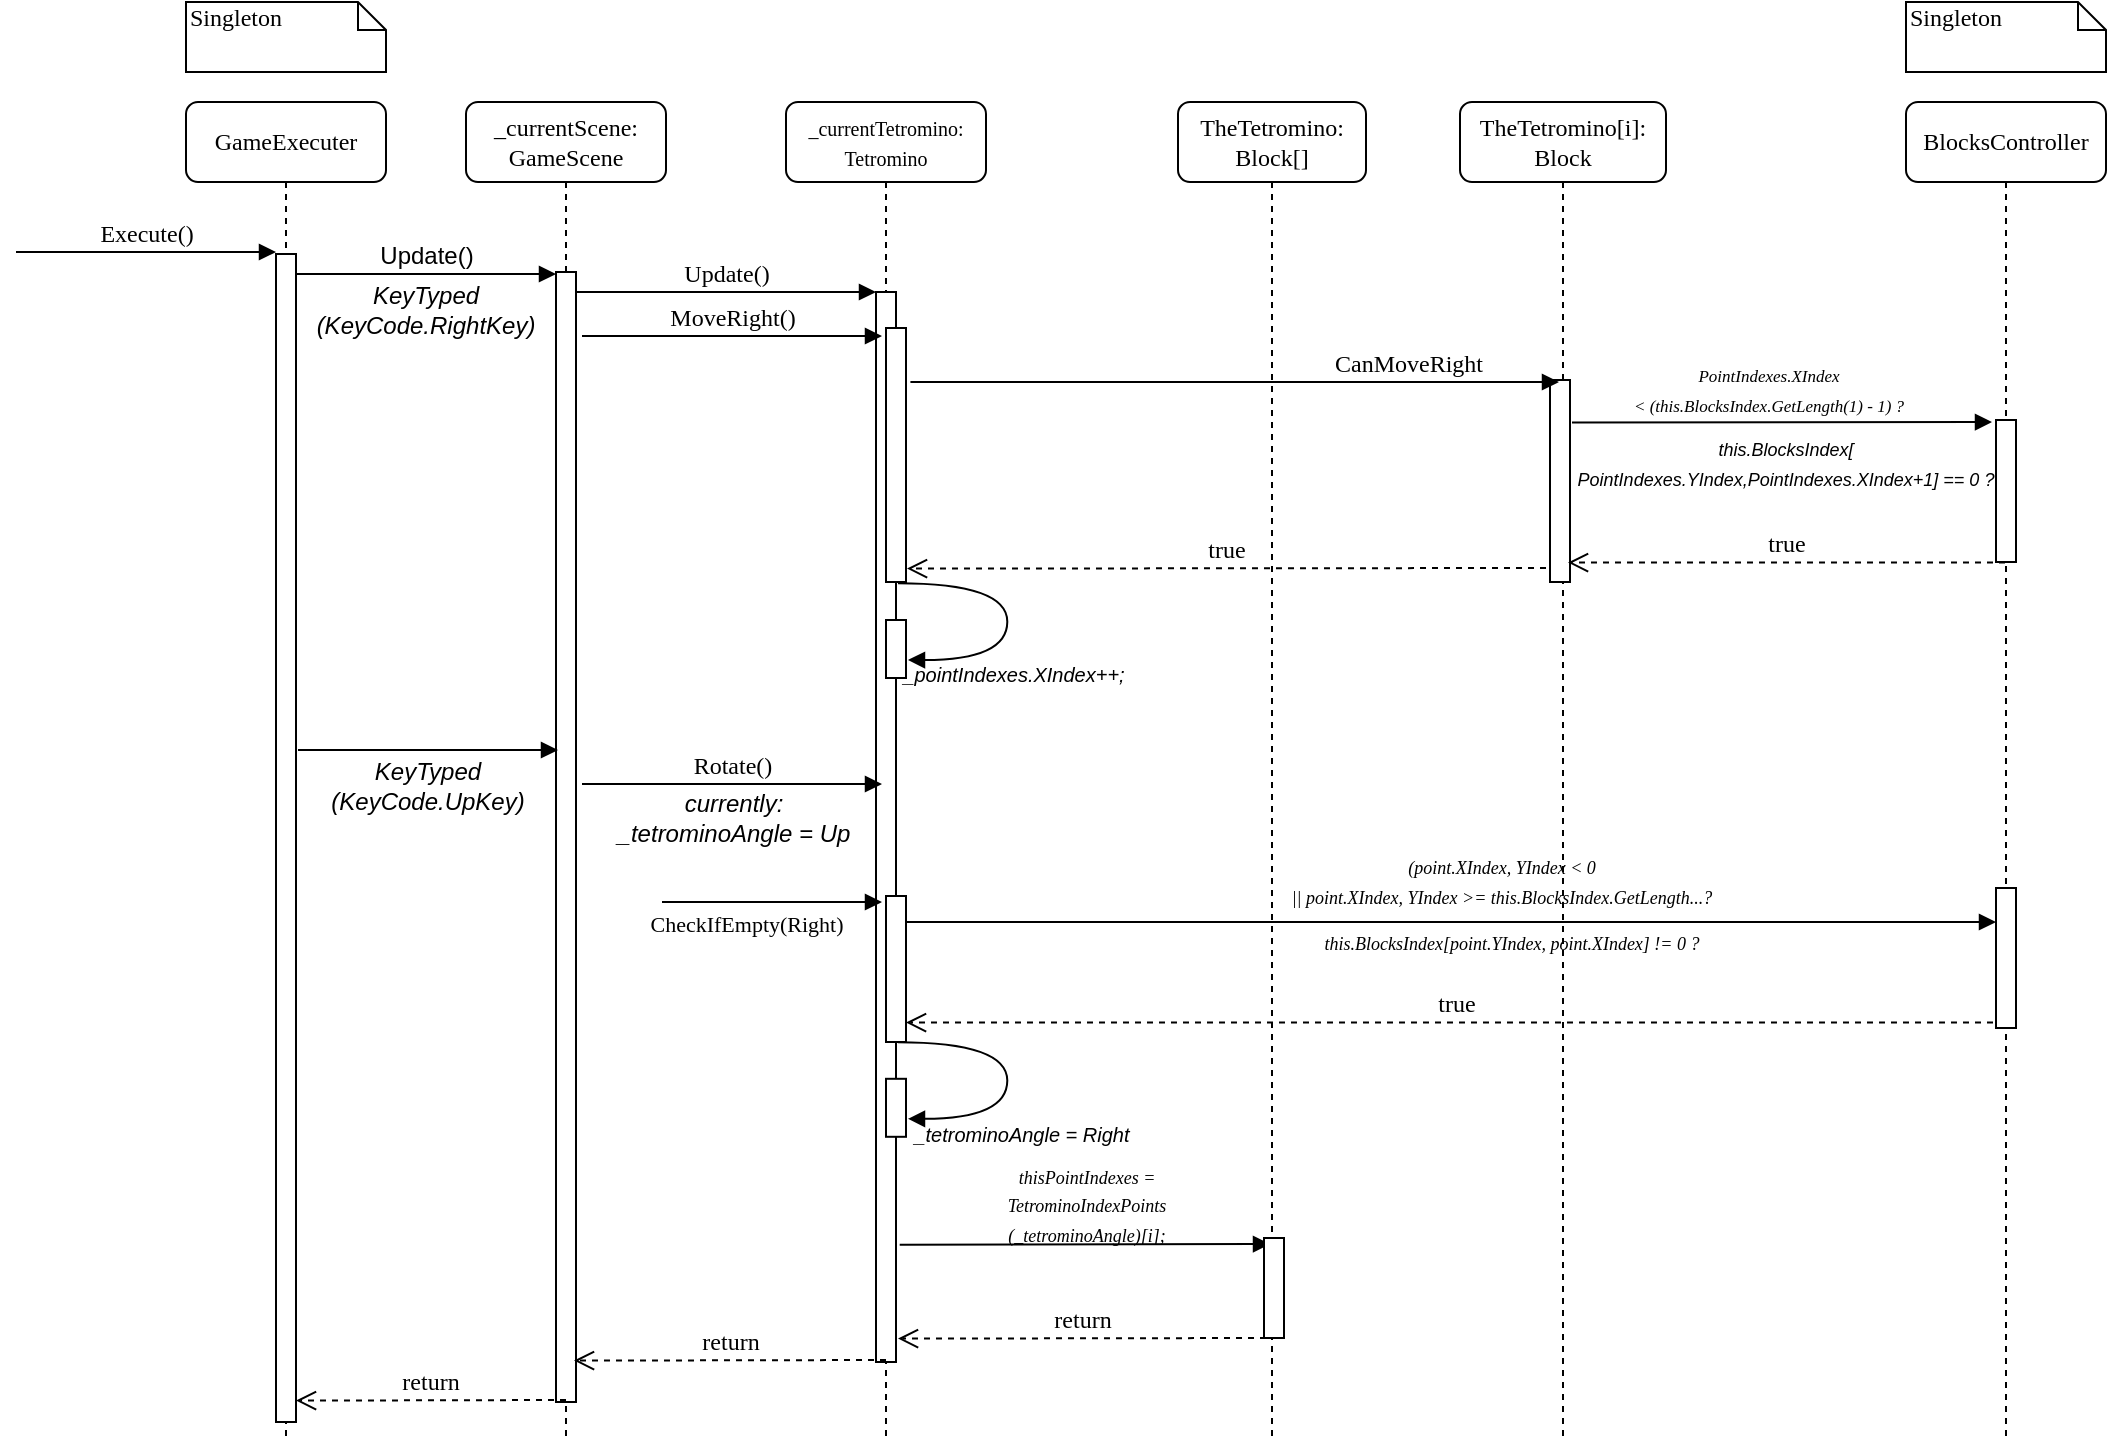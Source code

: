 <mxfile version="21.3.2" type="device">
  <diagram name="Page-1" id="13e1069c-82ec-6db2-03f1-153e76fe0fe0">
    <mxGraphModel dx="913" dy="489" grid="1" gridSize="10" guides="1" tooltips="1" connect="1" arrows="1" fold="1" page="1" pageScale="1" pageWidth="1100" pageHeight="850" background="none" math="0" shadow="0">
      <root>
        <mxCell id="0" />
        <mxCell id="1" parent="0" />
        <mxCell id="7baba1c4bc27f4b0-2" value="_currentScene: GameScene" style="shape=umlLifeline;perimeter=lifelinePerimeter;whiteSpace=wrap;html=1;container=1;collapsible=0;recursiveResize=0;outlineConnect=0;rounded=1;shadow=0;comic=0;labelBackgroundColor=none;strokeWidth=1;fontFamily=Verdana;fontSize=12;align=center;" parent="1" vertex="1">
          <mxGeometry x="240" y="80" width="100" height="670" as="geometry" />
        </mxCell>
        <mxCell id="7baba1c4bc27f4b0-10" value="" style="html=1;points=[];perimeter=orthogonalPerimeter;rounded=0;shadow=0;comic=0;labelBackgroundColor=none;strokeWidth=1;fontFamily=Verdana;fontSize=12;align=center;" parent="7baba1c4bc27f4b0-2" vertex="1">
          <mxGeometry x="45" y="85" width="10" height="565" as="geometry" />
        </mxCell>
        <mxCell id="7baba1c4bc27f4b0-3" value="&lt;font style=&quot;font-size: 10px;&quot;&gt;_currentTetromino:&lt;br&gt;Tetromino&lt;/font&gt;" style="shape=umlLifeline;perimeter=lifelinePerimeter;whiteSpace=wrap;html=1;container=1;collapsible=0;recursiveResize=0;outlineConnect=0;rounded=1;shadow=0;comic=0;labelBackgroundColor=none;strokeWidth=1;fontFamily=Verdana;fontSize=12;align=center;" parent="1" vertex="1">
          <mxGeometry x="400" y="80" width="100" height="670" as="geometry" />
        </mxCell>
        <mxCell id="7baba1c4bc27f4b0-13" value="" style="html=1;points=[];perimeter=orthogonalPerimeter;rounded=0;shadow=0;comic=0;labelBackgroundColor=none;strokeWidth=1;fontFamily=Verdana;fontSize=12;align=center;" parent="7baba1c4bc27f4b0-3" vertex="1">
          <mxGeometry x="45" y="95" width="10" height="535" as="geometry" />
        </mxCell>
        <mxCell id="EDQwWgII8SsEnduEfPUr-5" value="" style="html=1;points=[];perimeter=orthogonalPerimeter;rounded=0;shadow=0;comic=0;labelBackgroundColor=none;strokeWidth=1;fontFamily=Verdana;fontSize=12;align=center;" parent="7baba1c4bc27f4b0-3" vertex="1">
          <mxGeometry x="50" y="113" width="10" height="127" as="geometry" />
        </mxCell>
        <mxCell id="EDQwWgII8SsEnduEfPUr-10" value="" style="html=1;points=[];perimeter=orthogonalPerimeter;rounded=0;shadow=0;comic=0;labelBackgroundColor=none;strokeWidth=1;fontFamily=Verdana;fontSize=12;align=center;" parent="7baba1c4bc27f4b0-3" vertex="1">
          <mxGeometry x="50" y="259" width="10" height="29" as="geometry" />
        </mxCell>
        <mxCell id="xECrbTyybL0EvQEpkT_S-8" value="" style="html=1;points=[];perimeter=orthogonalPerimeter;rounded=0;shadow=0;comic=0;labelBackgroundColor=none;strokeWidth=1;fontFamily=Verdana;fontSize=12;align=center;" vertex="1" parent="7baba1c4bc27f4b0-3">
          <mxGeometry x="50" y="397" width="10" height="73" as="geometry" />
        </mxCell>
        <mxCell id="7baba1c4bc27f4b0-4" value="TheTetromino: Block[]" style="shape=umlLifeline;perimeter=lifelinePerimeter;whiteSpace=wrap;html=1;container=1;collapsible=0;recursiveResize=0;outlineConnect=0;rounded=1;shadow=0;comic=0;labelBackgroundColor=none;strokeWidth=1;fontFamily=Verdana;fontSize=12;align=center;" parent="1" vertex="1">
          <mxGeometry x="596" y="80" width="94" height="670" as="geometry" />
        </mxCell>
        <mxCell id="EDQwWgII8SsEnduEfPUr-12" value="&lt;i style=&quot;font-size: 9px;&quot;&gt;thisPointIndexes = &lt;br&gt;TetrominoIndexPoints&lt;br&gt;(_tetrominoAngle)[i];&lt;/i&gt;" style="html=1;verticalAlign=bottom;endArrow=block;entryX=0;entryY=0;labelBackgroundColor=none;fontFamily=Verdana;fontSize=12;edgeStyle=elbowEdgeStyle;elbow=vertical;exitX=1.185;exitY=0.782;exitDx=0;exitDy=0;exitPerimeter=0;" parent="7baba1c4bc27f4b0-4" edge="1">
          <mxGeometry x="0.008" y="-4" relative="1" as="geometry">
            <mxPoint x="-139.15" y="571.4" as="sourcePoint" />
            <mxPoint x="46" y="570.5" as="targetPoint" />
            <mxPoint as="offset" />
          </mxGeometry>
        </mxCell>
        <mxCell id="7rQAchDwiQ99QMkRqiyw-3" value="true" style="html=1;verticalAlign=bottom;endArrow=open;dashed=1;endSize=8;labelBackgroundColor=none;fontFamily=Verdana;fontSize=12;edgeStyle=elbowEdgeStyle;elbow=vertical;" parent="7baba1c4bc27f4b0-4" edge="1">
          <mxGeometry relative="1" as="geometry">
            <mxPoint x="-135.5" y="233" as="targetPoint" />
            <Array as="points">
              <mxPoint x="220.66" y="233.3" />
            </Array>
            <mxPoint x="184" y="233" as="sourcePoint" />
          </mxGeometry>
        </mxCell>
        <mxCell id="xECrbTyybL0EvQEpkT_S-13" value="&lt;i style=&quot;border-color: var(--border-color); font-family: Verdana; font-size: 9px;&quot;&gt;(point.XIndex, YIndex &amp;lt; 0&lt;br style=&quot;border-color: var(--border-color);&quot;&gt;|| point.XIndex, Y&lt;/i&gt;&lt;i style=&quot;border-color: var(--border-color); font-family: Verdana; font-size: 9px;&quot;&gt;Index&amp;nbsp;&lt;/i&gt;&lt;i style=&quot;border-color: var(--border-color); font-family: Verdana; font-size: 9px;&quot;&gt;&amp;gt;= this.BlocksIndex.GetLength...?&lt;/i&gt;" style="text;html=1;strokeColor=none;fillColor=none;align=center;verticalAlign=middle;whiteSpace=wrap;rounded=0;" vertex="1" parent="7baba1c4bc27f4b0-4">
          <mxGeometry x="-56" y="374" width="436" height="30" as="geometry" />
        </mxCell>
        <mxCell id="xECrbTyybL0EvQEpkT_S-15" value="true" style="html=1;verticalAlign=bottom;endArrow=open;dashed=1;endSize=8;labelBackgroundColor=none;fontFamily=Verdana;fontSize=12;edgeStyle=elbowEdgeStyle;elbow=vertical;" edge="1" parent="7baba1c4bc27f4b0-4">
          <mxGeometry relative="1" as="geometry">
            <mxPoint x="-136" y="460" as="targetPoint" />
            <Array as="points">
              <mxPoint x="220.16" y="460.3" />
            </Array>
            <mxPoint x="413.5" y="460.3" as="sourcePoint" />
          </mxGeometry>
        </mxCell>
        <mxCell id="7baba1c4bc27f4b0-5" value="TheTetromino[i]: Block" style="shape=umlLifeline;perimeter=lifelinePerimeter;whiteSpace=wrap;html=1;container=1;collapsible=0;recursiveResize=0;outlineConnect=0;rounded=1;shadow=0;comic=0;labelBackgroundColor=none;strokeWidth=1;fontFamily=Verdana;fontSize=12;align=center;" parent="1" vertex="1">
          <mxGeometry x="737" y="80" width="103" height="670" as="geometry" />
        </mxCell>
        <mxCell id="EDQwWgII8SsEnduEfPUr-15" value="" style="html=1;points=[];perimeter=orthogonalPerimeter;rounded=0;shadow=0;comic=0;labelBackgroundColor=none;strokeWidth=1;fontFamily=Verdana;fontSize=12;align=center;" parent="7baba1c4bc27f4b0-5" vertex="1">
          <mxGeometry x="45" y="139" width="10" height="101" as="geometry" />
        </mxCell>
        <mxCell id="xECrbTyybL0EvQEpkT_S-14" value="&lt;font size=&quot;1&quot; face=&quot;Verdana&quot;&gt;&lt;i style=&quot;font-size: 9px;&quot;&gt;this.BlocksIndex[point.YIndex, point.XIndex] != 0 ?&lt;/i&gt;&lt;/font&gt;" style="text;html=1;strokeColor=none;fillColor=none;align=center;verticalAlign=middle;whiteSpace=wrap;rounded=0;" vertex="1" parent="7baba1c4bc27f4b0-5">
          <mxGeometry x="-192" y="405" width="436" height="30" as="geometry" />
        </mxCell>
        <mxCell id="7baba1c4bc27f4b0-7" value="BlocksController" style="shape=umlLifeline;perimeter=lifelinePerimeter;whiteSpace=wrap;html=1;container=1;collapsible=0;recursiveResize=0;outlineConnect=0;rounded=1;shadow=0;comic=0;labelBackgroundColor=none;strokeWidth=1;fontFamily=Verdana;fontSize=12;align=center;" parent="1" vertex="1">
          <mxGeometry x="960" y="80" width="100" height="670" as="geometry" />
        </mxCell>
        <mxCell id="EDQwWgII8SsEnduEfPUr-18" value="" style="html=1;points=[];perimeter=orthogonalPerimeter;rounded=0;shadow=0;comic=0;labelBackgroundColor=none;strokeWidth=1;fontFamily=Verdana;fontSize=12;align=center;" parent="7baba1c4bc27f4b0-7" vertex="1">
          <mxGeometry x="45" y="159" width="10" height="71" as="geometry" />
        </mxCell>
        <mxCell id="xECrbTyybL0EvQEpkT_S-11" value="" style="html=1;points=[];perimeter=orthogonalPerimeter;rounded=0;shadow=0;comic=0;labelBackgroundColor=none;strokeWidth=1;fontFamily=Verdana;fontSize=12;align=center;" vertex="1" parent="7baba1c4bc27f4b0-7">
          <mxGeometry x="45" y="393" width="10" height="70" as="geometry" />
        </mxCell>
        <mxCell id="xECrbTyybL0EvQEpkT_S-12" value="&lt;font style=&quot;font-size: 9px;&quot;&gt;&lt;i&gt;&lt;br&gt;&lt;/i&gt;&lt;/font&gt;" style="html=1;verticalAlign=bottom;endArrow=block;labelBackgroundColor=none;fontFamily=Verdana;fontSize=12;edgeStyle=elbowEdgeStyle;elbow=vertical;" edge="1" parent="7baba1c4bc27f4b0-7">
          <mxGeometry x="-0.063" relative="1" as="geometry">
            <mxPoint x="-500" y="410" as="sourcePoint" />
            <mxPoint x="45" y="410.22" as="targetPoint" />
            <mxPoint as="offset" />
          </mxGeometry>
        </mxCell>
        <mxCell id="7baba1c4bc27f4b0-8" value="GameExecuter" style="shape=umlLifeline;perimeter=lifelinePerimeter;whiteSpace=wrap;html=1;container=1;collapsible=0;recursiveResize=0;outlineConnect=0;rounded=1;shadow=0;comic=0;labelBackgroundColor=none;strokeWidth=1;fontFamily=Verdana;fontSize=12;align=center;" parent="1" vertex="1">
          <mxGeometry x="100" y="80" width="100" height="670" as="geometry" />
        </mxCell>
        <mxCell id="7baba1c4bc27f4b0-9" value="" style="html=1;points=[];perimeter=orthogonalPerimeter;rounded=0;shadow=0;comic=0;labelBackgroundColor=none;strokeWidth=1;fontFamily=Verdana;fontSize=12;align=center;" parent="7baba1c4bc27f4b0-8" vertex="1">
          <mxGeometry x="45" y="76" width="10" height="584" as="geometry" />
        </mxCell>
        <mxCell id="EDQwWgII8SsEnduEfPUr-1" value="Execute()" style="html=1;verticalAlign=bottom;endArrow=block;entryX=0;entryY=0;labelBackgroundColor=none;fontFamily=Verdana;fontSize=12;edgeStyle=elbowEdgeStyle;elbow=vertical;" parent="7baba1c4bc27f4b0-8" edge="1">
          <mxGeometry relative="1" as="geometry">
            <mxPoint x="-85" y="75" as="sourcePoint" />
            <mxPoint x="45" y="75" as="targetPoint" />
          </mxGeometry>
        </mxCell>
        <mxCell id="xECrbTyybL0EvQEpkT_S-3" value="return" style="html=1;verticalAlign=bottom;endArrow=open;dashed=1;endSize=8;labelBackgroundColor=none;fontFamily=Verdana;fontSize=12;edgeStyle=elbowEdgeStyle;elbow=vertical;entryX=1.384;entryY=0.849;entryDx=0;entryDy=0;entryPerimeter=0;" edge="1" parent="7baba1c4bc27f4b0-8">
          <mxGeometry relative="1" as="geometry">
            <mxPoint x="55.0" y="649.005" as="targetPoint" />
            <Array as="points">
              <mxPoint x="268.16" y="649.31" />
              <mxPoint x="298.16" y="649.31" />
            </Array>
            <mxPoint x="190" y="649" as="sourcePoint" />
          </mxGeometry>
        </mxCell>
        <mxCell id="7baba1c4bc27f4b0-16" value="" style="html=1;points=[];perimeter=orthogonalPerimeter;rounded=0;shadow=0;comic=0;labelBackgroundColor=none;strokeWidth=1;fontFamily=Verdana;fontSize=12;align=center;" parent="1" vertex="1">
          <mxGeometry x="639" y="648" width="10" height="50" as="geometry" />
        </mxCell>
        <mxCell id="7baba1c4bc27f4b0-11" value="&lt;span style=&quot;border-color: var(--border-color); font-family: Helvetica;&quot;&gt;&lt;font style=&quot;border-color: var(--border-color); font-size: 12px;&quot;&gt;Update()&lt;/font&gt;&lt;/span&gt;" style="html=1;verticalAlign=bottom;endArrow=block;entryX=0;entryY=0;labelBackgroundColor=none;fontFamily=Verdana;fontSize=12;edgeStyle=elbowEdgeStyle;elbow=vertical;" parent="1" edge="1">
          <mxGeometry relative="1" as="geometry">
            <mxPoint x="155" y="166" as="sourcePoint" />
            <mxPoint x="285" y="166" as="targetPoint" />
          </mxGeometry>
        </mxCell>
        <mxCell id="7baba1c4bc27f4b0-14" value="Update()" style="html=1;verticalAlign=bottom;endArrow=block;entryX=0;entryY=0;labelBackgroundColor=none;fontFamily=Verdana;fontSize=12;edgeStyle=elbowEdgeStyle;elbow=vertical;" parent="1" source="7baba1c4bc27f4b0-10" target="7baba1c4bc27f4b0-13" edge="1">
          <mxGeometry relative="1" as="geometry">
            <mxPoint x="370" y="175" as="sourcePoint" />
          </mxGeometry>
        </mxCell>
        <mxCell id="7baba1c4bc27f4b0-40" value="Singleton" style="shape=note;whiteSpace=wrap;html=1;size=14;verticalAlign=top;align=left;spacingTop=-6;rounded=0;shadow=0;comic=0;labelBackgroundColor=none;strokeWidth=1;fontFamily=Verdana;fontSize=12" parent="1" vertex="1">
          <mxGeometry x="100" y="30" width="100" height="35" as="geometry" />
        </mxCell>
        <mxCell id="7baba1c4bc27f4b0-46" value="Singleton" style="shape=note;whiteSpace=wrap;html=1;size=14;verticalAlign=top;align=left;spacingTop=-6;rounded=0;shadow=0;comic=0;labelBackgroundColor=none;strokeWidth=1;fontFamily=Verdana;fontSize=12" parent="1" vertex="1">
          <mxGeometry x="960" y="30" width="100" height="35" as="geometry" />
        </mxCell>
        <mxCell id="EDQwWgII8SsEnduEfPUr-3" value="&lt;i&gt;KeyTyped&lt;br&gt;(KeyCode.RightKey)&lt;/i&gt;" style="text;html=1;strokeColor=none;fillColor=none;align=center;verticalAlign=middle;whiteSpace=wrap;rounded=0;" parent="1" vertex="1">
          <mxGeometry x="190" y="169" width="60" height="30" as="geometry" />
        </mxCell>
        <mxCell id="EDQwWgII8SsEnduEfPUr-6" value="MoveRight()" style="html=1;verticalAlign=bottom;endArrow=block;entryX=0;entryY=0;labelBackgroundColor=none;fontFamily=Verdana;fontSize=12;edgeStyle=elbowEdgeStyle;elbow=vertical;" parent="1" edge="1">
          <mxGeometry relative="1" as="geometry">
            <mxPoint x="298" y="197" as="sourcePoint" />
            <mxPoint x="448" y="197" as="targetPoint" />
          </mxGeometry>
        </mxCell>
        <mxCell id="EDQwWgII8SsEnduEfPUr-13" value="&lt;font size=&quot;1&quot; style=&quot;&quot;&gt;&lt;i style=&quot;&quot;&gt;_pointIndexes.XIndex++;&lt;/i&gt;&lt;/font&gt;" style="text;html=1;strokeColor=none;fillColor=none;align=center;verticalAlign=middle;whiteSpace=wrap;rounded=0;" parent="1" vertex="1">
          <mxGeometry x="484" y="356" width="60" height="20" as="geometry" />
        </mxCell>
        <mxCell id="EDQwWgII8SsEnduEfPUr-14" value="CanMoveRight" style="html=1;verticalAlign=bottom;endArrow=block;labelBackgroundColor=none;fontFamily=Verdana;fontSize=12;edgeStyle=elbowEdgeStyle;elbow=vertical;exitX=1.121;exitY=0.392;exitDx=0;exitDy=0;exitPerimeter=0;" parent="1" edge="1">
          <mxGeometry x="0.534" relative="1" as="geometry">
            <mxPoint x="462.21" y="220.048" as="sourcePoint" />
            <mxPoint x="786.5" y="220.333" as="targetPoint" />
            <mxPoint as="offset" />
          </mxGeometry>
        </mxCell>
        <mxCell id="EDQwWgII8SsEnduEfPUr-17" value="" style="html=1;verticalAlign=bottom;endArrow=block;labelBackgroundColor=none;fontFamily=Verdana;fontSize=12;elbow=vertical;edgeStyle=orthogonalEdgeStyle;curved=1;entryX=1;entryY=0.286;entryPerimeter=0;exitX=1.038;exitY=0.345;exitPerimeter=0;" parent="1" edge="1">
          <mxGeometry relative="1" as="geometry">
            <mxPoint x="456.003" y="320.67" as="sourcePoint" />
            <mxPoint x="461.003" y="359.003" as="targetPoint" />
            <Array as="points">
              <mxPoint x="510.67" y="320.67" />
              <mxPoint x="510.67" y="358.67" />
            </Array>
          </mxGeometry>
        </mxCell>
        <mxCell id="EDQwWgII8SsEnduEfPUr-19" value="&lt;i style=&quot;font-size: 8.5px;&quot;&gt;&lt;font style=&quot;font-size: 8.5px;&quot;&gt;PointIndexes.XIndex &lt;br&gt;&amp;lt; (this.BlocksIndex.GetLength(1) - 1) ?&lt;/font&gt;&lt;/i&gt;" style="html=1;verticalAlign=bottom;endArrow=block;labelBackgroundColor=none;fontFamily=Verdana;fontSize=12;edgeStyle=elbowEdgeStyle;elbow=vertical;exitX=1.121;exitY=0.392;exitDx=0;exitDy=0;exitPerimeter=0;" parent="1" edge="1">
          <mxGeometry x="-0.063" relative="1" as="geometry">
            <mxPoint x="793" y="240.22" as="sourcePoint" />
            <mxPoint x="1003" y="240" as="targetPoint" />
            <mxPoint as="offset" />
          </mxGeometry>
        </mxCell>
        <mxCell id="7rQAchDwiQ99QMkRqiyw-1" value="&lt;i style=&quot;font-size: 9px;&quot;&gt;&lt;font style=&quot;font-size: 9px;&quot;&gt;this.BlocksIndex[&lt;br&gt;PointIndexes.YIndex,PointIndexes.XIndex+1] == 0 ?&lt;/font&gt;&lt;/i&gt;" style="text;html=1;strokeColor=none;fillColor=none;align=center;verticalAlign=middle;whiteSpace=wrap;rounded=0;" parent="1" vertex="1">
          <mxGeometry x="790" y="245" width="220" height="30" as="geometry" />
        </mxCell>
        <mxCell id="7rQAchDwiQ99QMkRqiyw-2" value="true" style="html=1;verticalAlign=bottom;endArrow=open;dashed=1;endSize=8;labelBackgroundColor=none;fontFamily=Verdana;fontSize=12;edgeStyle=elbowEdgeStyle;elbow=vertical;entryX=1.384;entryY=0.849;entryDx=0;entryDy=0;entryPerimeter=0;" parent="1" edge="1">
          <mxGeometry relative="1" as="geometry">
            <mxPoint x="791.0" y="309.995" as="targetPoint" />
            <Array as="points">
              <mxPoint x="1004.16" y="310.3" />
              <mxPoint x="1034.16" y="310.3" />
            </Array>
            <mxPoint x="1009.5" y="310.3" as="sourcePoint" />
          </mxGeometry>
        </mxCell>
        <mxCell id="xECrbTyybL0EvQEpkT_S-1" value="return" style="html=1;verticalAlign=bottom;endArrow=open;dashed=1;endSize=8;labelBackgroundColor=none;fontFamily=Verdana;fontSize=12;edgeStyle=elbowEdgeStyle;elbow=vertical;entryX=1.384;entryY=0.849;entryDx=0;entryDy=0;entryPerimeter=0;" edge="1" parent="1">
          <mxGeometry relative="1" as="geometry">
            <mxPoint x="456.0" y="698.005" as="targetPoint" />
            <Array as="points">
              <mxPoint x="669.16" y="698.31" />
              <mxPoint x="699.16" y="698.31" />
            </Array>
            <mxPoint x="640" y="698" as="sourcePoint" />
          </mxGeometry>
        </mxCell>
        <mxCell id="xECrbTyybL0EvQEpkT_S-2" value="return" style="html=1;verticalAlign=bottom;endArrow=open;dashed=1;endSize=8;labelBackgroundColor=none;fontFamily=Verdana;fontSize=12;edgeStyle=elbowEdgeStyle;elbow=vertical;entryX=1.384;entryY=0.849;entryDx=0;entryDy=0;entryPerimeter=0;" edge="1" parent="1">
          <mxGeometry relative="1" as="geometry">
            <mxPoint x="294.0" y="709.005" as="targetPoint" />
            <Array as="points">
              <mxPoint x="507.16" y="709.31" />
              <mxPoint x="537.16" y="709.31" />
            </Array>
            <mxPoint x="450" y="709" as="sourcePoint" />
          </mxGeometry>
        </mxCell>
        <mxCell id="xECrbTyybL0EvQEpkT_S-4" value="" style="html=1;verticalAlign=bottom;endArrow=block;entryX=0;entryY=0;labelBackgroundColor=none;fontFamily=Verdana;fontSize=12;edgeStyle=elbowEdgeStyle;elbow=vertical;" edge="1" parent="1">
          <mxGeometry relative="1" as="geometry">
            <mxPoint x="156" y="404" as="sourcePoint" />
            <mxPoint x="286" y="404" as="targetPoint" />
          </mxGeometry>
        </mxCell>
        <mxCell id="xECrbTyybL0EvQEpkT_S-5" value="&lt;i&gt;KeyTyped&lt;br&gt;(KeyCode.UpKey)&lt;/i&gt;" style="text;html=1;strokeColor=none;fillColor=none;align=center;verticalAlign=middle;whiteSpace=wrap;rounded=0;" vertex="1" parent="1">
          <mxGeometry x="191" y="407" width="60" height="30" as="geometry" />
        </mxCell>
        <mxCell id="xECrbTyybL0EvQEpkT_S-6" value="Rotate()" style="html=1;verticalAlign=bottom;endArrow=block;entryX=0;entryY=0;labelBackgroundColor=none;fontFamily=Verdana;fontSize=12;edgeStyle=elbowEdgeStyle;elbow=vertical;" edge="1" parent="1">
          <mxGeometry relative="1" as="geometry">
            <mxPoint x="298" y="421" as="sourcePoint" />
            <mxPoint x="448" y="421" as="targetPoint" />
          </mxGeometry>
        </mxCell>
        <mxCell id="xECrbTyybL0EvQEpkT_S-7" value="&lt;i&gt;currently: _tetrominoAngle = Up&lt;/i&gt;" style="text;html=1;strokeColor=none;fillColor=none;align=center;verticalAlign=middle;whiteSpace=wrap;rounded=0;" vertex="1" parent="1">
          <mxGeometry x="309" y="431" width="130" height="13" as="geometry" />
        </mxCell>
        <mxCell id="xECrbTyybL0EvQEpkT_S-9" value="&lt;font style=&quot;font-size: 11px;&quot;&gt;CheckIfEmpty(Right)&lt;/font&gt;" style="html=1;verticalAlign=bottom;endArrow=block;entryX=0;entryY=0;labelBackgroundColor=none;fontFamily=Verdana;fontSize=12;edgeStyle=elbowEdgeStyle;elbow=vertical;" edge="1" parent="1">
          <mxGeometry x="-0.236" y="-20" relative="1" as="geometry">
            <mxPoint x="338" y="480" as="sourcePoint" />
            <mxPoint x="448" y="480" as="targetPoint" />
            <mxPoint as="offset" />
          </mxGeometry>
        </mxCell>
        <mxCell id="xECrbTyybL0EvQEpkT_S-16" value="" style="html=1;points=[];perimeter=orthogonalPerimeter;rounded=0;shadow=0;comic=0;labelBackgroundColor=none;strokeWidth=1;fontFamily=Verdana;fontSize=12;align=center;" vertex="1" parent="1">
          <mxGeometry x="450" y="568.4" width="10" height="29" as="geometry" />
        </mxCell>
        <mxCell id="xECrbTyybL0EvQEpkT_S-17" value="&lt;font size=&quot;1&quot; style=&quot;&quot;&gt;&lt;i style=&quot;&quot;&gt;_tetrominoAngle = Right&lt;/i&gt;&lt;/font&gt;" style="text;html=1;strokeColor=none;fillColor=none;align=center;verticalAlign=middle;whiteSpace=wrap;rounded=0;" vertex="1" parent="1">
          <mxGeometry x="460" y="586.4" width="116" height="20" as="geometry" />
        </mxCell>
        <mxCell id="xECrbTyybL0EvQEpkT_S-18" value="" style="html=1;verticalAlign=bottom;endArrow=block;labelBackgroundColor=none;fontFamily=Verdana;fontSize=12;elbow=vertical;edgeStyle=orthogonalEdgeStyle;curved=1;entryX=1;entryY=0.286;entryPerimeter=0;exitX=1.038;exitY=0.345;exitPerimeter=0;" edge="1" parent="1">
          <mxGeometry relative="1" as="geometry">
            <mxPoint x="456.003" y="550.07" as="sourcePoint" />
            <mxPoint x="461.003" y="588.403" as="targetPoint" />
            <Array as="points">
              <mxPoint x="510.67" y="550.07" />
              <mxPoint x="510.67" y="588.07" />
            </Array>
          </mxGeometry>
        </mxCell>
      </root>
    </mxGraphModel>
  </diagram>
</mxfile>
